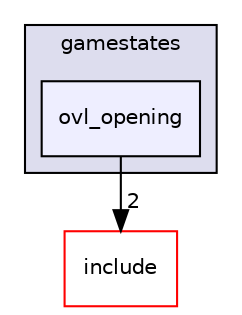 digraph "src/overlays/gamestates/ovl_opening" {
  compound=true
  node [ fontsize="10", fontname="Helvetica"];
  edge [ labelfontsize="10", labelfontname="Helvetica"];
  subgraph clusterdir_c9e96873374b10f26a7346c9c0a0c101 {
    graph [ bgcolor="#ddddee", pencolor="black", label="gamestates" fontname="Helvetica", fontsize="10", URL="dir_c9e96873374b10f26a7346c9c0a0c101.html"]
  dir_2824f89221fcf36c9d5061f1a4df18b3 [shape=box, label="ovl_opening", style="filled", fillcolor="#eeeeff", pencolor="black", URL="dir_2824f89221fcf36c9d5061f1a4df18b3.html"];
  }
  dir_d44c64559bbebec7f509842c48db8b23 [shape=box label="include" fillcolor="white" style="filled" color="red" URL="dir_d44c64559bbebec7f509842c48db8b23.html"];
  dir_2824f89221fcf36c9d5061f1a4df18b3->dir_d44c64559bbebec7f509842c48db8b23 [headlabel="2", labeldistance=1.5 headhref="dir_000479_000000.html"];
}
